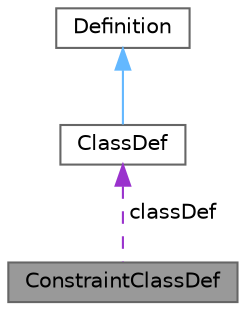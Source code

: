 digraph "ConstraintClassDef"
{
 // INTERACTIVE_SVG=YES
 // LATEX_PDF_SIZE
  bgcolor="transparent";
  edge [fontname=Helvetica,fontsize=10,labelfontname=Helvetica,labelfontsize=10];
  node [fontname=Helvetica,fontsize=10,shape=box,height=0.2,width=0.4];
  Node1 [label="ConstraintClassDef",height=0.2,width=0.4,color="gray40", fillcolor="grey60", style="filled", fontcolor="black",tooltip="Class that contains information about a type constraint relations."];
  Node2 -> Node1 [dir="back",color="darkorchid3",style="dashed",label=" classDef" ];
  Node2 [label="ClassDef",height=0.2,width=0.4,color="gray40", fillcolor="white", style="filled",URL="$d1/dcf/class_class_def.html",tooltip="A abstract class representing of a compound symbol."];
  Node3 -> Node2 [dir="back",color="steelblue1",style="solid"];
  Node3 [label="Definition",height=0.2,width=0.4,color="gray40", fillcolor="white", style="filled",URL="$d5/dcc/class_definition.html",tooltip="The common base class of all entity definitions found in the sources."];
}
